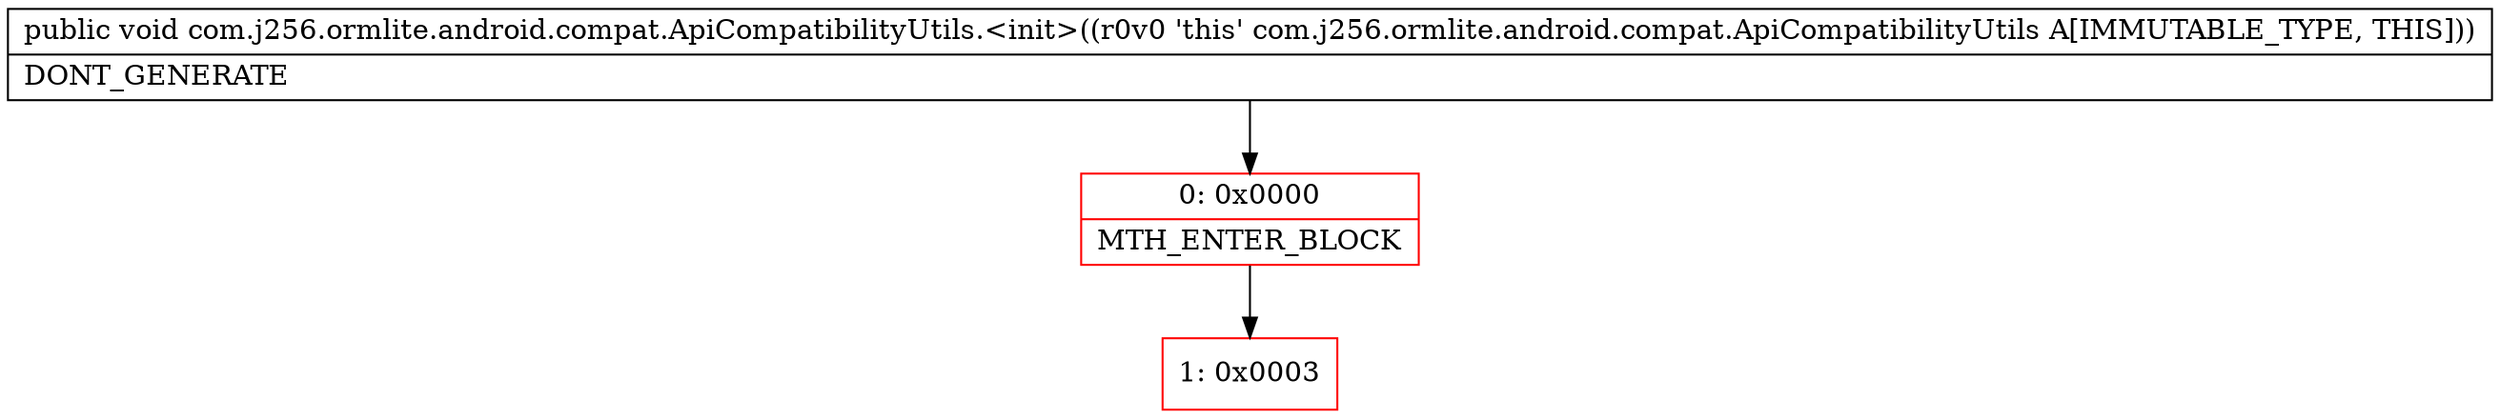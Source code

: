 digraph "CFG forcom.j256.ormlite.android.compat.ApiCompatibilityUtils.\<init\>()V" {
subgraph cluster_Region_1004980966 {
label = "R(0)";
node [shape=record,color=blue];
}
Node_0 [shape=record,color=red,label="{0\:\ 0x0000|MTH_ENTER_BLOCK\l}"];
Node_1 [shape=record,color=red,label="{1\:\ 0x0003}"];
MethodNode[shape=record,label="{public void com.j256.ormlite.android.compat.ApiCompatibilityUtils.\<init\>((r0v0 'this' com.j256.ormlite.android.compat.ApiCompatibilityUtils A[IMMUTABLE_TYPE, THIS]))  | DONT_GENERATE\l}"];
MethodNode -> Node_0;
Node_0 -> Node_1;
}

